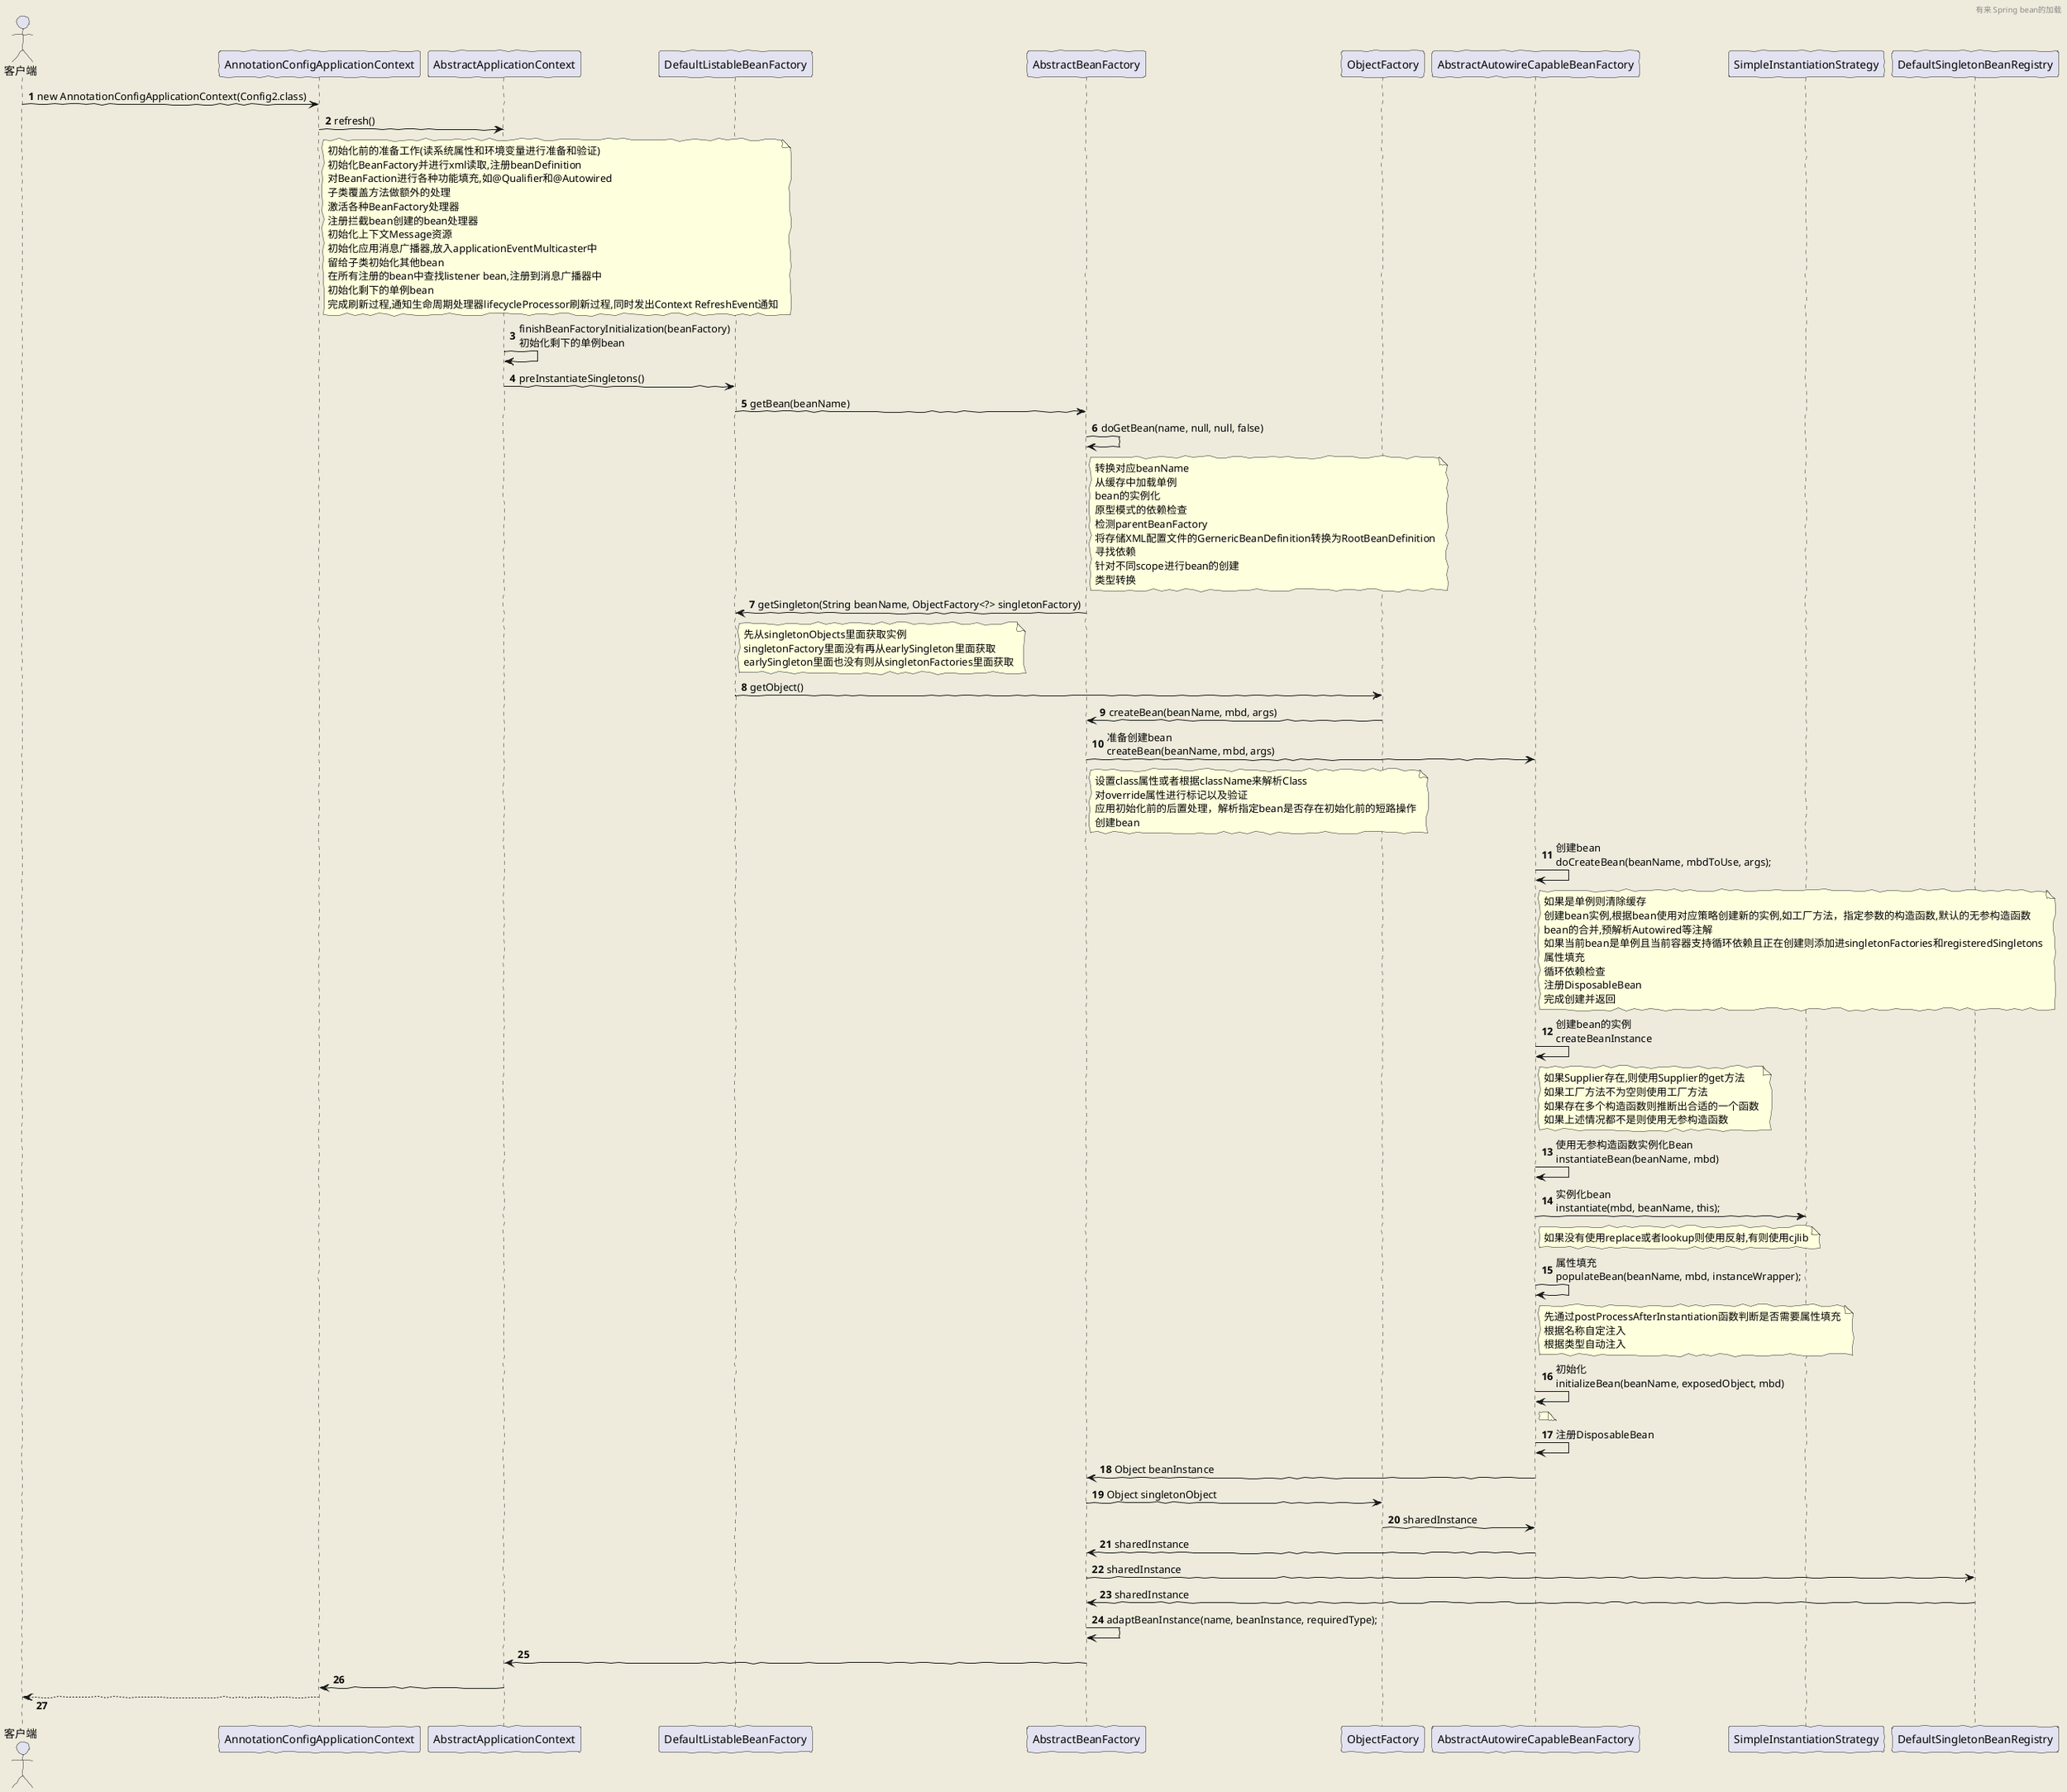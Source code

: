 ` 有来 spring bean的加载
@startuml
autonumber
'https://plantuml.com/sequence-diagram
skinparam backgroundColor #EEEBDC
skinparam handwritten true
skinparam responseMessageBelowArrow true
header 有来 Spring bean的加载

actor 客户端

客户端 -> AnnotationConfigApplicationContext:new AnnotationConfigApplicationContext(Config2.class)
AnnotationConfigApplicationContext->AbstractApplicationContext:refresh()
note right of AnnotationConfigApplicationContext
初始化前的准备工作(读系统属性和环境变量进行准备和验证)
初始化BeanFactory并进行xml读取,注册beanDefinition
对BeanFaction进行各种功能填充,如@Qualifier和@Autowired
子类覆盖方法做额外的处理
激活各种BeanFactory处理器
注册拦截bean创建的bean处理器
初始化上下文Message资源
初始化应用消息广播器,放入applicationEventMulticaster中
留给子类初始化其他bean
在所有注册的bean中查找listener bean,注册到消息广播器中
初始化剩下的单例bean
完成刷新过程,通知生命周期处理器lifecycleProcessor刷新过程,同时发出Context RefreshEvent通知
end note
AbstractApplicationContext->AbstractApplicationContext:finishBeanFactoryInitialization(beanFactory)\n初始化剩下的单例bean
AbstractApplicationContext->DefaultListableBeanFactory:preInstantiateSingletons()
DefaultListableBeanFactory->AbstractBeanFactory:getBean(beanName)

AbstractBeanFactory->AbstractBeanFactory:doGetBean(name, null, null, false)

note right of AbstractBeanFactory
转换对应beanName
从缓存中加载单例
bean的实例化
原型模式的依赖检查
检测parentBeanFactory
将存储XML配置文件的GernericBeanDefinition转换为RootBeanDefinition
寻找依赖
针对不同scope进行bean的创建
类型转换
end note
AbstractBeanFactory-> DefaultListableBeanFactory:getSingleton(String beanName, ObjectFactory<?> singletonFactory)
note right of DefaultListableBeanFactory
先从singletonObjects里面获取实例
singletonFactory里面没有再从earlySingleton里面获取
earlySingleton里面也没有则从singletonFactories里面获取
end note
DefaultListableBeanFactory->ObjectFactory:getObject()
ObjectFactory->AbstractBeanFactory:createBean(beanName, mbd, args)
AbstractBeanFactory->AbstractAutowireCapableBeanFactory:准备创建bean\ncreateBean(beanName, mbd, args)
note right of AbstractBeanFactory
设置class属性或者根据className来解析Class
对override属性进行标记以及验证
应用初始化前的后置处理，解析指定bean是否存在初始化前的短路操作
创建bean
end note
AbstractAutowireCapableBeanFactory->AbstractAutowireCapableBeanFactory:创建bean\ndoCreateBean(beanName, mbdToUse, args);
note right of AbstractAutowireCapableBeanFactory
如果是单例则清除缓存
创建bean实例,根据bean使用对应策略创建新的实例,如工厂方法，指定参数的构造函数,默认的无参构造函数
bean的合并,预解析Autowired等注解
如果当前bean是单例且当前容器支持循环依赖且正在创建则添加进singletonFactories和registeredSingletons
属性填充
循环依赖检查
注册DisposableBean
完成创建并返回
end note
AbstractAutowireCapableBeanFactory->AbstractAutowireCapableBeanFactory:创建bean的实例\ncreateBeanInstance
note right of AbstractAutowireCapableBeanFactory
如果Supplier存在,则使用Supplier的get方法
如果工厂方法不为空则使用工厂方法
如果存在多个构造函数则推断出合适的一个函数
如果上述情况都不是则使用无参构造函数
end note
AbstractAutowireCapableBeanFactory->AbstractAutowireCapableBeanFactory:使用无参构造函数实例化Bean\ninstantiateBean(beanName, mbd)
AbstractAutowireCapableBeanFactory->SimpleInstantiationStrategy:实例化bean\ninstantiate(mbd, beanName, this);
note right of AbstractAutowireCapableBeanFactory
如果没有使用replace或者lookup则使用反射,有则使用cjlib
end note

AbstractAutowireCapableBeanFactory->AbstractAutowireCapableBeanFactory:属性填充\npopulateBean(beanName, mbd, instanceWrapper);
note right of AbstractAutowireCapableBeanFactory
先通过postProcessAfterInstantiation函数判断是否需要属性填充
根据名称自定注入
根据类型自动注入
end note
AbstractAutowireCapableBeanFactory->AbstractAutowireCapableBeanFactory:初始化\ninitializeBean(beanName, exposedObject, mbd)
note right of AbstractAutowireCapableBeanFactory

end note
AbstractAutowireCapableBeanFactory->AbstractAutowireCapableBeanFactory:注册DisposableBean



AbstractAutowireCapableBeanFactory->AbstractBeanFactory:Object beanInstance

AbstractBeanFactory->ObjectFactory:Object singletonObject

ObjectFactory->AbstractAutowireCapableBeanFactory:sharedInstance

AbstractAutowireCapableBeanFactory->AbstractBeanFactory:sharedInstance
AbstractBeanFactory->DefaultSingletonBeanRegistry:sharedInstance
DefaultSingletonBeanRegistry->AbstractBeanFactory:sharedInstance
AbstractBeanFactory->AbstractBeanFactory:adaptBeanInstance(name, beanInstance, requiredType);
AbstractBeanFactory->AbstractApplicationContext
AbstractApplicationContext->AnnotationConfigApplicationContext

客户端 <--AnnotationConfigApplicationContext
@enduml
